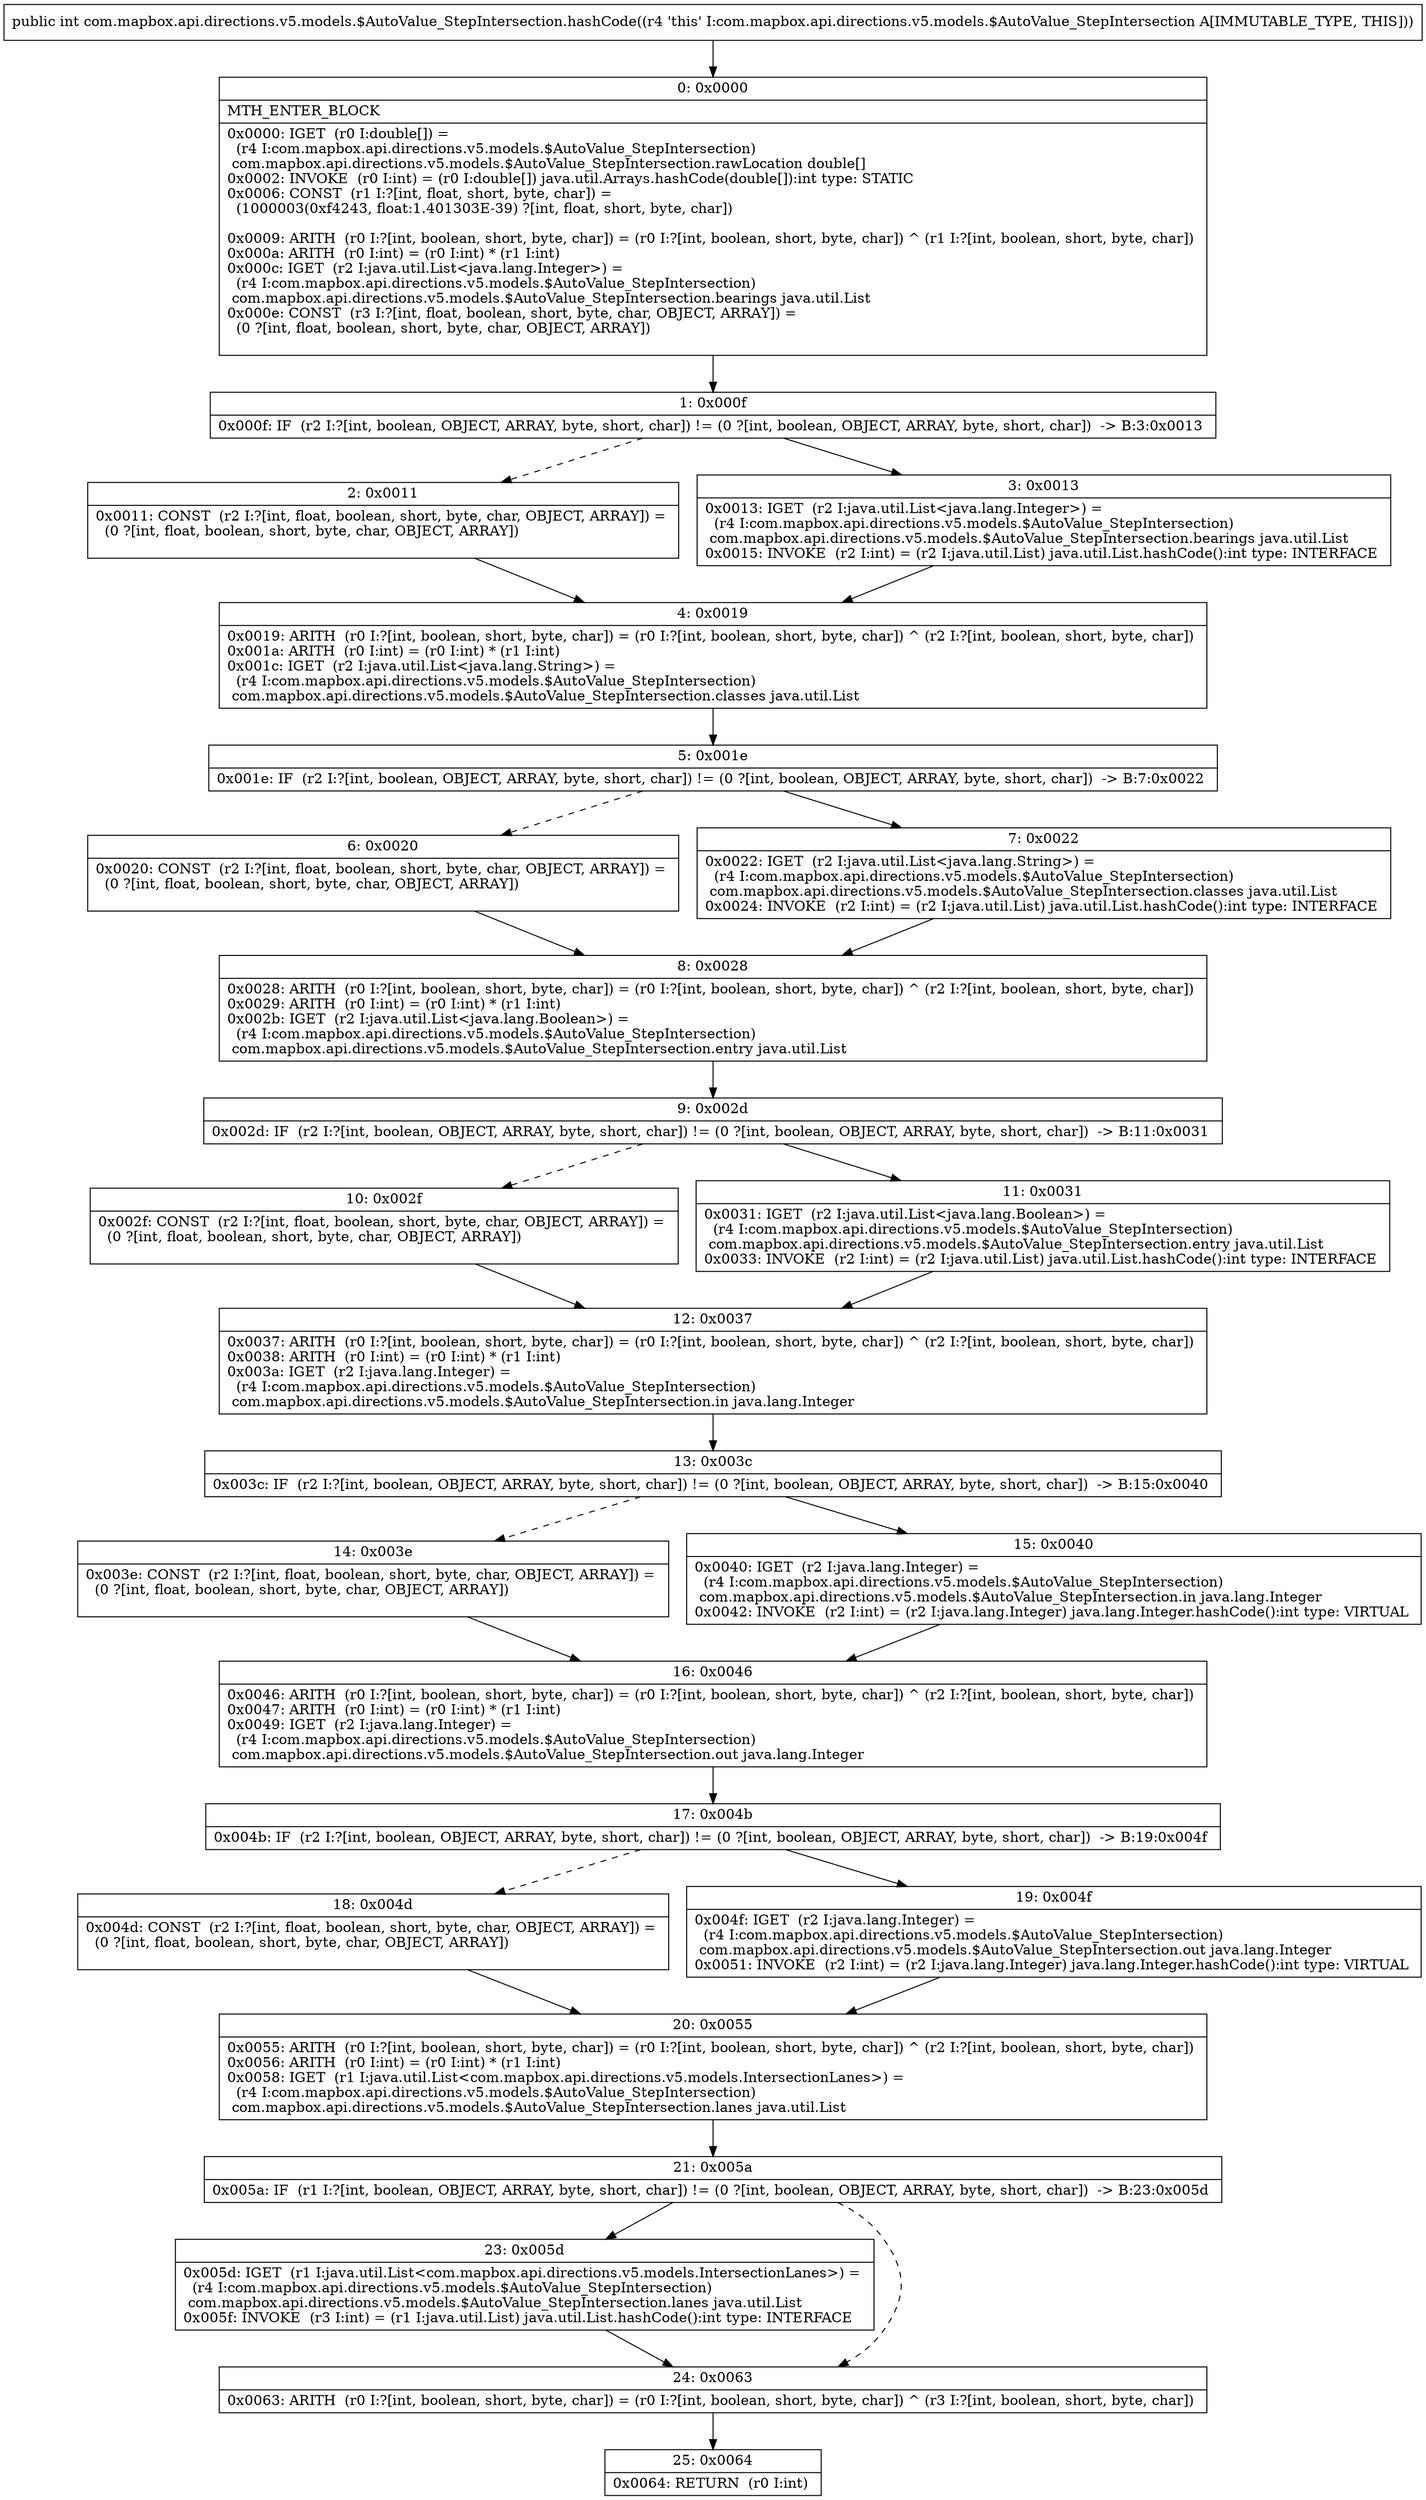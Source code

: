 digraph "CFG forcom.mapbox.api.directions.v5.models.$AutoValue_StepIntersection.hashCode()I" {
Node_0 [shape=record,label="{0\:\ 0x0000|MTH_ENTER_BLOCK\l|0x0000: IGET  (r0 I:double[]) = \l  (r4 I:com.mapbox.api.directions.v5.models.$AutoValue_StepIntersection)\l com.mapbox.api.directions.v5.models.$AutoValue_StepIntersection.rawLocation double[] \l0x0002: INVOKE  (r0 I:int) = (r0 I:double[]) java.util.Arrays.hashCode(double[]):int type: STATIC \l0x0006: CONST  (r1 I:?[int, float, short, byte, char]) = \l  (1000003(0xf4243, float:1.401303E\-39) ?[int, float, short, byte, char])\l \l0x0009: ARITH  (r0 I:?[int, boolean, short, byte, char]) = (r0 I:?[int, boolean, short, byte, char]) ^ (r1 I:?[int, boolean, short, byte, char]) \l0x000a: ARITH  (r0 I:int) = (r0 I:int) * (r1 I:int) \l0x000c: IGET  (r2 I:java.util.List\<java.lang.Integer\>) = \l  (r4 I:com.mapbox.api.directions.v5.models.$AutoValue_StepIntersection)\l com.mapbox.api.directions.v5.models.$AutoValue_StepIntersection.bearings java.util.List \l0x000e: CONST  (r3 I:?[int, float, boolean, short, byte, char, OBJECT, ARRAY]) = \l  (0 ?[int, float, boolean, short, byte, char, OBJECT, ARRAY])\l \l}"];
Node_1 [shape=record,label="{1\:\ 0x000f|0x000f: IF  (r2 I:?[int, boolean, OBJECT, ARRAY, byte, short, char]) != (0 ?[int, boolean, OBJECT, ARRAY, byte, short, char])  \-\> B:3:0x0013 \l}"];
Node_2 [shape=record,label="{2\:\ 0x0011|0x0011: CONST  (r2 I:?[int, float, boolean, short, byte, char, OBJECT, ARRAY]) = \l  (0 ?[int, float, boolean, short, byte, char, OBJECT, ARRAY])\l \l}"];
Node_3 [shape=record,label="{3\:\ 0x0013|0x0013: IGET  (r2 I:java.util.List\<java.lang.Integer\>) = \l  (r4 I:com.mapbox.api.directions.v5.models.$AutoValue_StepIntersection)\l com.mapbox.api.directions.v5.models.$AutoValue_StepIntersection.bearings java.util.List \l0x0015: INVOKE  (r2 I:int) = (r2 I:java.util.List) java.util.List.hashCode():int type: INTERFACE \l}"];
Node_4 [shape=record,label="{4\:\ 0x0019|0x0019: ARITH  (r0 I:?[int, boolean, short, byte, char]) = (r0 I:?[int, boolean, short, byte, char]) ^ (r2 I:?[int, boolean, short, byte, char]) \l0x001a: ARITH  (r0 I:int) = (r0 I:int) * (r1 I:int) \l0x001c: IGET  (r2 I:java.util.List\<java.lang.String\>) = \l  (r4 I:com.mapbox.api.directions.v5.models.$AutoValue_StepIntersection)\l com.mapbox.api.directions.v5.models.$AutoValue_StepIntersection.classes java.util.List \l}"];
Node_5 [shape=record,label="{5\:\ 0x001e|0x001e: IF  (r2 I:?[int, boolean, OBJECT, ARRAY, byte, short, char]) != (0 ?[int, boolean, OBJECT, ARRAY, byte, short, char])  \-\> B:7:0x0022 \l}"];
Node_6 [shape=record,label="{6\:\ 0x0020|0x0020: CONST  (r2 I:?[int, float, boolean, short, byte, char, OBJECT, ARRAY]) = \l  (0 ?[int, float, boolean, short, byte, char, OBJECT, ARRAY])\l \l}"];
Node_7 [shape=record,label="{7\:\ 0x0022|0x0022: IGET  (r2 I:java.util.List\<java.lang.String\>) = \l  (r4 I:com.mapbox.api.directions.v5.models.$AutoValue_StepIntersection)\l com.mapbox.api.directions.v5.models.$AutoValue_StepIntersection.classes java.util.List \l0x0024: INVOKE  (r2 I:int) = (r2 I:java.util.List) java.util.List.hashCode():int type: INTERFACE \l}"];
Node_8 [shape=record,label="{8\:\ 0x0028|0x0028: ARITH  (r0 I:?[int, boolean, short, byte, char]) = (r0 I:?[int, boolean, short, byte, char]) ^ (r2 I:?[int, boolean, short, byte, char]) \l0x0029: ARITH  (r0 I:int) = (r0 I:int) * (r1 I:int) \l0x002b: IGET  (r2 I:java.util.List\<java.lang.Boolean\>) = \l  (r4 I:com.mapbox.api.directions.v5.models.$AutoValue_StepIntersection)\l com.mapbox.api.directions.v5.models.$AutoValue_StepIntersection.entry java.util.List \l}"];
Node_9 [shape=record,label="{9\:\ 0x002d|0x002d: IF  (r2 I:?[int, boolean, OBJECT, ARRAY, byte, short, char]) != (0 ?[int, boolean, OBJECT, ARRAY, byte, short, char])  \-\> B:11:0x0031 \l}"];
Node_10 [shape=record,label="{10\:\ 0x002f|0x002f: CONST  (r2 I:?[int, float, boolean, short, byte, char, OBJECT, ARRAY]) = \l  (0 ?[int, float, boolean, short, byte, char, OBJECT, ARRAY])\l \l}"];
Node_11 [shape=record,label="{11\:\ 0x0031|0x0031: IGET  (r2 I:java.util.List\<java.lang.Boolean\>) = \l  (r4 I:com.mapbox.api.directions.v5.models.$AutoValue_StepIntersection)\l com.mapbox.api.directions.v5.models.$AutoValue_StepIntersection.entry java.util.List \l0x0033: INVOKE  (r2 I:int) = (r2 I:java.util.List) java.util.List.hashCode():int type: INTERFACE \l}"];
Node_12 [shape=record,label="{12\:\ 0x0037|0x0037: ARITH  (r0 I:?[int, boolean, short, byte, char]) = (r0 I:?[int, boolean, short, byte, char]) ^ (r2 I:?[int, boolean, short, byte, char]) \l0x0038: ARITH  (r0 I:int) = (r0 I:int) * (r1 I:int) \l0x003a: IGET  (r2 I:java.lang.Integer) = \l  (r4 I:com.mapbox.api.directions.v5.models.$AutoValue_StepIntersection)\l com.mapbox.api.directions.v5.models.$AutoValue_StepIntersection.in java.lang.Integer \l}"];
Node_13 [shape=record,label="{13\:\ 0x003c|0x003c: IF  (r2 I:?[int, boolean, OBJECT, ARRAY, byte, short, char]) != (0 ?[int, boolean, OBJECT, ARRAY, byte, short, char])  \-\> B:15:0x0040 \l}"];
Node_14 [shape=record,label="{14\:\ 0x003e|0x003e: CONST  (r2 I:?[int, float, boolean, short, byte, char, OBJECT, ARRAY]) = \l  (0 ?[int, float, boolean, short, byte, char, OBJECT, ARRAY])\l \l}"];
Node_15 [shape=record,label="{15\:\ 0x0040|0x0040: IGET  (r2 I:java.lang.Integer) = \l  (r4 I:com.mapbox.api.directions.v5.models.$AutoValue_StepIntersection)\l com.mapbox.api.directions.v5.models.$AutoValue_StepIntersection.in java.lang.Integer \l0x0042: INVOKE  (r2 I:int) = (r2 I:java.lang.Integer) java.lang.Integer.hashCode():int type: VIRTUAL \l}"];
Node_16 [shape=record,label="{16\:\ 0x0046|0x0046: ARITH  (r0 I:?[int, boolean, short, byte, char]) = (r0 I:?[int, boolean, short, byte, char]) ^ (r2 I:?[int, boolean, short, byte, char]) \l0x0047: ARITH  (r0 I:int) = (r0 I:int) * (r1 I:int) \l0x0049: IGET  (r2 I:java.lang.Integer) = \l  (r4 I:com.mapbox.api.directions.v5.models.$AutoValue_StepIntersection)\l com.mapbox.api.directions.v5.models.$AutoValue_StepIntersection.out java.lang.Integer \l}"];
Node_17 [shape=record,label="{17\:\ 0x004b|0x004b: IF  (r2 I:?[int, boolean, OBJECT, ARRAY, byte, short, char]) != (0 ?[int, boolean, OBJECT, ARRAY, byte, short, char])  \-\> B:19:0x004f \l}"];
Node_18 [shape=record,label="{18\:\ 0x004d|0x004d: CONST  (r2 I:?[int, float, boolean, short, byte, char, OBJECT, ARRAY]) = \l  (0 ?[int, float, boolean, short, byte, char, OBJECT, ARRAY])\l \l}"];
Node_19 [shape=record,label="{19\:\ 0x004f|0x004f: IGET  (r2 I:java.lang.Integer) = \l  (r4 I:com.mapbox.api.directions.v5.models.$AutoValue_StepIntersection)\l com.mapbox.api.directions.v5.models.$AutoValue_StepIntersection.out java.lang.Integer \l0x0051: INVOKE  (r2 I:int) = (r2 I:java.lang.Integer) java.lang.Integer.hashCode():int type: VIRTUAL \l}"];
Node_20 [shape=record,label="{20\:\ 0x0055|0x0055: ARITH  (r0 I:?[int, boolean, short, byte, char]) = (r0 I:?[int, boolean, short, byte, char]) ^ (r2 I:?[int, boolean, short, byte, char]) \l0x0056: ARITH  (r0 I:int) = (r0 I:int) * (r1 I:int) \l0x0058: IGET  (r1 I:java.util.List\<com.mapbox.api.directions.v5.models.IntersectionLanes\>) = \l  (r4 I:com.mapbox.api.directions.v5.models.$AutoValue_StepIntersection)\l com.mapbox.api.directions.v5.models.$AutoValue_StepIntersection.lanes java.util.List \l}"];
Node_21 [shape=record,label="{21\:\ 0x005a|0x005a: IF  (r1 I:?[int, boolean, OBJECT, ARRAY, byte, short, char]) != (0 ?[int, boolean, OBJECT, ARRAY, byte, short, char])  \-\> B:23:0x005d \l}"];
Node_23 [shape=record,label="{23\:\ 0x005d|0x005d: IGET  (r1 I:java.util.List\<com.mapbox.api.directions.v5.models.IntersectionLanes\>) = \l  (r4 I:com.mapbox.api.directions.v5.models.$AutoValue_StepIntersection)\l com.mapbox.api.directions.v5.models.$AutoValue_StepIntersection.lanes java.util.List \l0x005f: INVOKE  (r3 I:int) = (r1 I:java.util.List) java.util.List.hashCode():int type: INTERFACE \l}"];
Node_24 [shape=record,label="{24\:\ 0x0063|0x0063: ARITH  (r0 I:?[int, boolean, short, byte, char]) = (r0 I:?[int, boolean, short, byte, char]) ^ (r3 I:?[int, boolean, short, byte, char]) \l}"];
Node_25 [shape=record,label="{25\:\ 0x0064|0x0064: RETURN  (r0 I:int) \l}"];
MethodNode[shape=record,label="{public int com.mapbox.api.directions.v5.models.$AutoValue_StepIntersection.hashCode((r4 'this' I:com.mapbox.api.directions.v5.models.$AutoValue_StepIntersection A[IMMUTABLE_TYPE, THIS])) }"];
MethodNode -> Node_0;
Node_0 -> Node_1;
Node_1 -> Node_2[style=dashed];
Node_1 -> Node_3;
Node_2 -> Node_4;
Node_3 -> Node_4;
Node_4 -> Node_5;
Node_5 -> Node_6[style=dashed];
Node_5 -> Node_7;
Node_6 -> Node_8;
Node_7 -> Node_8;
Node_8 -> Node_9;
Node_9 -> Node_10[style=dashed];
Node_9 -> Node_11;
Node_10 -> Node_12;
Node_11 -> Node_12;
Node_12 -> Node_13;
Node_13 -> Node_14[style=dashed];
Node_13 -> Node_15;
Node_14 -> Node_16;
Node_15 -> Node_16;
Node_16 -> Node_17;
Node_17 -> Node_18[style=dashed];
Node_17 -> Node_19;
Node_18 -> Node_20;
Node_19 -> Node_20;
Node_20 -> Node_21;
Node_21 -> Node_23;
Node_21 -> Node_24[style=dashed];
Node_23 -> Node_24;
Node_24 -> Node_25;
}

